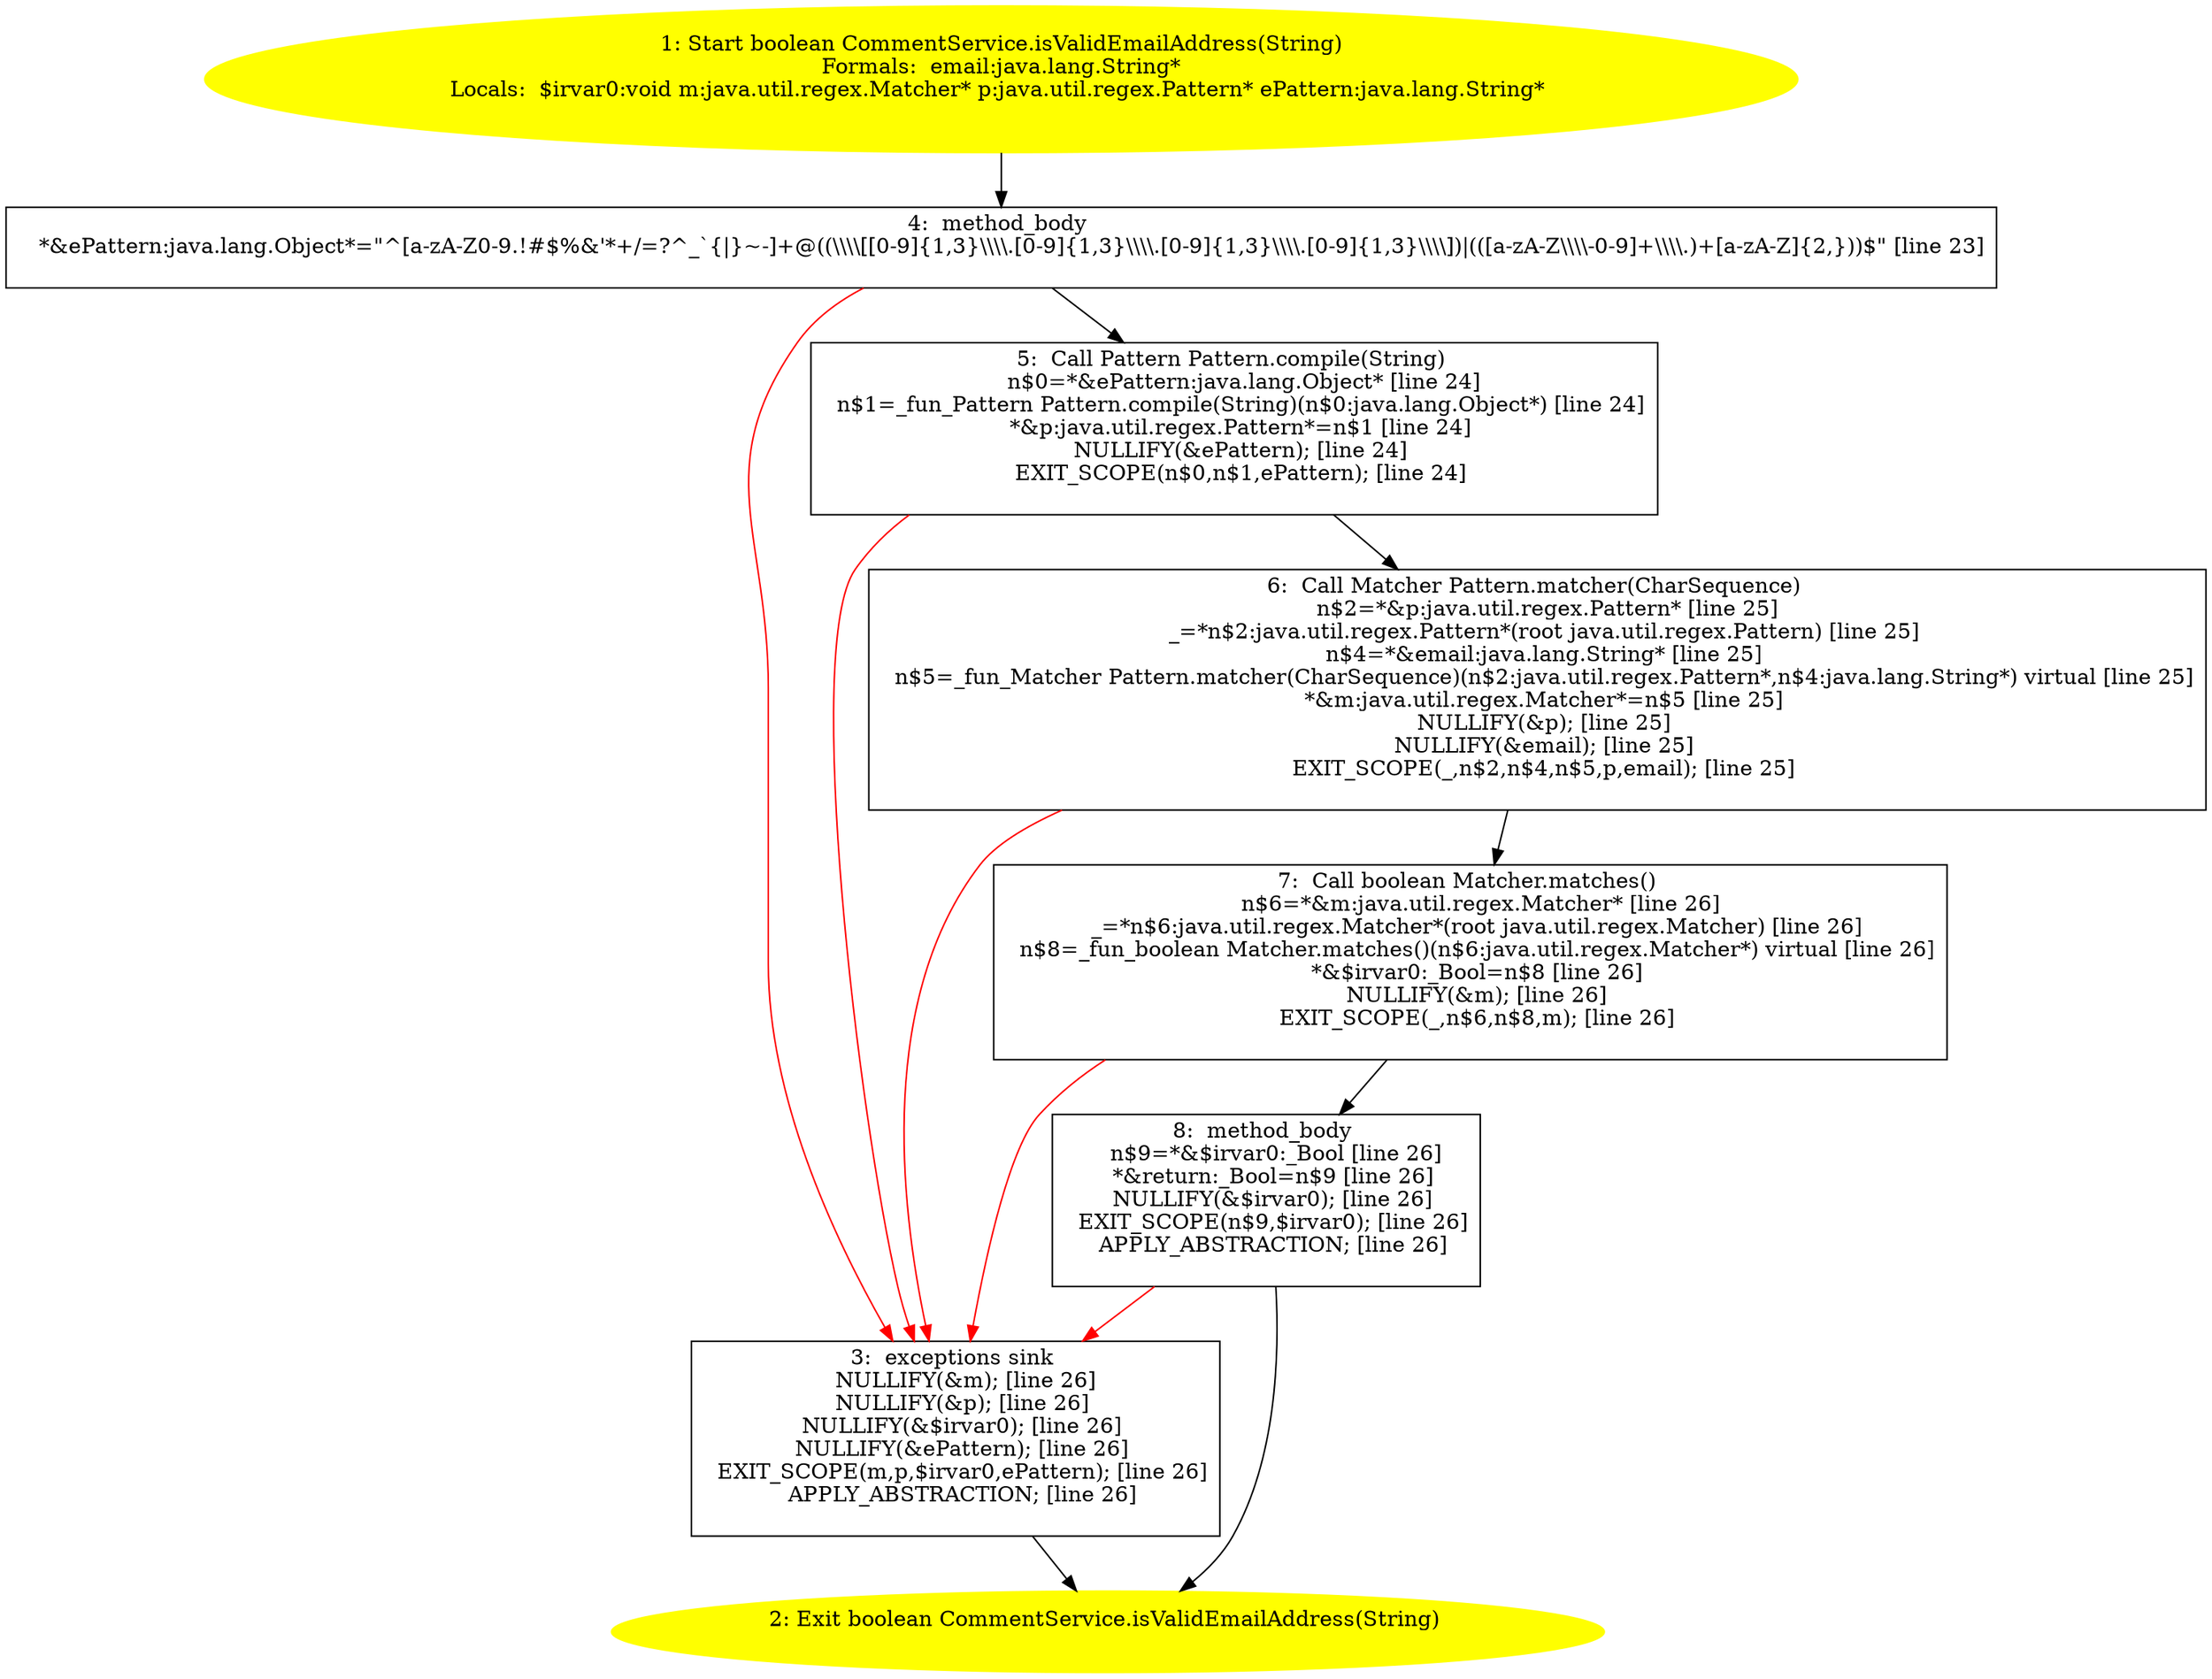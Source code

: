 /* @generated */
digraph cfg {
"com.zrlog.service.CommentService.isValidEmailAddress(java.lang.String):boolean.1a4893e5ae7d69193b20bb07be7da3cf_1" [label="1: Start boolean CommentService.isValidEmailAddress(String)\nFormals:  email:java.lang.String*\nLocals:  $irvar0:void m:java.util.regex.Matcher* p:java.util.regex.Pattern* ePattern:java.lang.String* \n  " color=yellow style=filled]
	

	 "com.zrlog.service.CommentService.isValidEmailAddress(java.lang.String):boolean.1a4893e5ae7d69193b20bb07be7da3cf_1" -> "com.zrlog.service.CommentService.isValidEmailAddress(java.lang.String):boolean.1a4893e5ae7d69193b20bb07be7da3cf_4" ;
"com.zrlog.service.CommentService.isValidEmailAddress(java.lang.String):boolean.1a4893e5ae7d69193b20bb07be7da3cf_2" [label="2: Exit boolean CommentService.isValidEmailAddress(String) \n  " color=yellow style=filled]
	

"com.zrlog.service.CommentService.isValidEmailAddress(java.lang.String):boolean.1a4893e5ae7d69193b20bb07be7da3cf_3" [label="3:  exceptions sink \n   NULLIFY(&m); [line 26]\n  NULLIFY(&p); [line 26]\n  NULLIFY(&$irvar0); [line 26]\n  NULLIFY(&ePattern); [line 26]\n  EXIT_SCOPE(m,p,$irvar0,ePattern); [line 26]\n  APPLY_ABSTRACTION; [line 26]\n " shape="box"]
	

	 "com.zrlog.service.CommentService.isValidEmailAddress(java.lang.String):boolean.1a4893e5ae7d69193b20bb07be7da3cf_3" -> "com.zrlog.service.CommentService.isValidEmailAddress(java.lang.String):boolean.1a4893e5ae7d69193b20bb07be7da3cf_2" ;
"com.zrlog.service.CommentService.isValidEmailAddress(java.lang.String):boolean.1a4893e5ae7d69193b20bb07be7da3cf_4" [label="4:  method_body \n   *&ePattern:java.lang.Object*=\"^[a-zA-Z0-9.!#$%&'*+/=?^_`{|}~-]+@((\\\\\\\\[[0-9]{1,3}\\\\\\\\.[0-9]{1,3}\\\\\\\\.[0-9]{1,3}\\\\\\\\.[0-9]{1,3}\\\\\\\\])|(([a-zA-Z\\\\\\\\-0-9]+\\\\\\\\.)+[a-zA-Z]{2,}))$\" [line 23]\n " shape="box"]
	

	 "com.zrlog.service.CommentService.isValidEmailAddress(java.lang.String):boolean.1a4893e5ae7d69193b20bb07be7da3cf_4" -> "com.zrlog.service.CommentService.isValidEmailAddress(java.lang.String):boolean.1a4893e5ae7d69193b20bb07be7da3cf_5" ;
	 "com.zrlog.service.CommentService.isValidEmailAddress(java.lang.String):boolean.1a4893e5ae7d69193b20bb07be7da3cf_4" -> "com.zrlog.service.CommentService.isValidEmailAddress(java.lang.String):boolean.1a4893e5ae7d69193b20bb07be7da3cf_3" [color="red" ];
"com.zrlog.service.CommentService.isValidEmailAddress(java.lang.String):boolean.1a4893e5ae7d69193b20bb07be7da3cf_5" [label="5:  Call Pattern Pattern.compile(String) \n   n$0=*&ePattern:java.lang.Object* [line 24]\n  n$1=_fun_Pattern Pattern.compile(String)(n$0:java.lang.Object*) [line 24]\n  *&p:java.util.regex.Pattern*=n$1 [line 24]\n  NULLIFY(&ePattern); [line 24]\n  EXIT_SCOPE(n$0,n$1,ePattern); [line 24]\n " shape="box"]
	

	 "com.zrlog.service.CommentService.isValidEmailAddress(java.lang.String):boolean.1a4893e5ae7d69193b20bb07be7da3cf_5" -> "com.zrlog.service.CommentService.isValidEmailAddress(java.lang.String):boolean.1a4893e5ae7d69193b20bb07be7da3cf_6" ;
	 "com.zrlog.service.CommentService.isValidEmailAddress(java.lang.String):boolean.1a4893e5ae7d69193b20bb07be7da3cf_5" -> "com.zrlog.service.CommentService.isValidEmailAddress(java.lang.String):boolean.1a4893e5ae7d69193b20bb07be7da3cf_3" [color="red" ];
"com.zrlog.service.CommentService.isValidEmailAddress(java.lang.String):boolean.1a4893e5ae7d69193b20bb07be7da3cf_6" [label="6:  Call Matcher Pattern.matcher(CharSequence) \n   n$2=*&p:java.util.regex.Pattern* [line 25]\n  _=*n$2:java.util.regex.Pattern*(root java.util.regex.Pattern) [line 25]\n  n$4=*&email:java.lang.String* [line 25]\n  n$5=_fun_Matcher Pattern.matcher(CharSequence)(n$2:java.util.regex.Pattern*,n$4:java.lang.String*) virtual [line 25]\n  *&m:java.util.regex.Matcher*=n$5 [line 25]\n  NULLIFY(&p); [line 25]\n  NULLIFY(&email); [line 25]\n  EXIT_SCOPE(_,n$2,n$4,n$5,p,email); [line 25]\n " shape="box"]
	

	 "com.zrlog.service.CommentService.isValidEmailAddress(java.lang.String):boolean.1a4893e5ae7d69193b20bb07be7da3cf_6" -> "com.zrlog.service.CommentService.isValidEmailAddress(java.lang.String):boolean.1a4893e5ae7d69193b20bb07be7da3cf_7" ;
	 "com.zrlog.service.CommentService.isValidEmailAddress(java.lang.String):boolean.1a4893e5ae7d69193b20bb07be7da3cf_6" -> "com.zrlog.service.CommentService.isValidEmailAddress(java.lang.String):boolean.1a4893e5ae7d69193b20bb07be7da3cf_3" [color="red" ];
"com.zrlog.service.CommentService.isValidEmailAddress(java.lang.String):boolean.1a4893e5ae7d69193b20bb07be7da3cf_7" [label="7:  Call boolean Matcher.matches() \n   n$6=*&m:java.util.regex.Matcher* [line 26]\n  _=*n$6:java.util.regex.Matcher*(root java.util.regex.Matcher) [line 26]\n  n$8=_fun_boolean Matcher.matches()(n$6:java.util.regex.Matcher*) virtual [line 26]\n  *&$irvar0:_Bool=n$8 [line 26]\n  NULLIFY(&m); [line 26]\n  EXIT_SCOPE(_,n$6,n$8,m); [line 26]\n " shape="box"]
	

	 "com.zrlog.service.CommentService.isValidEmailAddress(java.lang.String):boolean.1a4893e5ae7d69193b20bb07be7da3cf_7" -> "com.zrlog.service.CommentService.isValidEmailAddress(java.lang.String):boolean.1a4893e5ae7d69193b20bb07be7da3cf_8" ;
	 "com.zrlog.service.CommentService.isValidEmailAddress(java.lang.String):boolean.1a4893e5ae7d69193b20bb07be7da3cf_7" -> "com.zrlog.service.CommentService.isValidEmailAddress(java.lang.String):boolean.1a4893e5ae7d69193b20bb07be7da3cf_3" [color="red" ];
"com.zrlog.service.CommentService.isValidEmailAddress(java.lang.String):boolean.1a4893e5ae7d69193b20bb07be7da3cf_8" [label="8:  method_body \n   n$9=*&$irvar0:_Bool [line 26]\n  *&return:_Bool=n$9 [line 26]\n  NULLIFY(&$irvar0); [line 26]\n  EXIT_SCOPE(n$9,$irvar0); [line 26]\n  APPLY_ABSTRACTION; [line 26]\n " shape="box"]
	

	 "com.zrlog.service.CommentService.isValidEmailAddress(java.lang.String):boolean.1a4893e5ae7d69193b20bb07be7da3cf_8" -> "com.zrlog.service.CommentService.isValidEmailAddress(java.lang.String):boolean.1a4893e5ae7d69193b20bb07be7da3cf_2" ;
	 "com.zrlog.service.CommentService.isValidEmailAddress(java.lang.String):boolean.1a4893e5ae7d69193b20bb07be7da3cf_8" -> "com.zrlog.service.CommentService.isValidEmailAddress(java.lang.String):boolean.1a4893e5ae7d69193b20bb07be7da3cf_3" [color="red" ];
}
